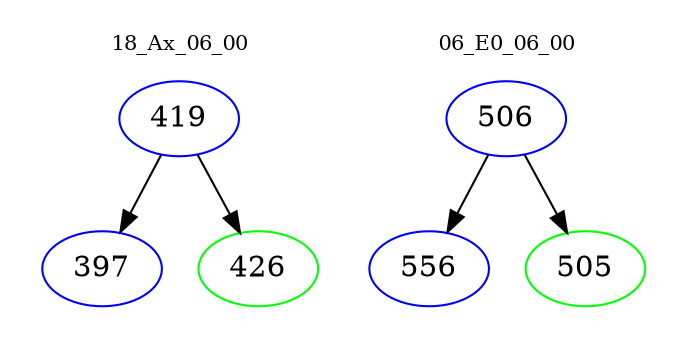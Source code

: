 digraph{
subgraph cluster_0 {
color = white
label = "18_Ax_06_00";
fontsize=10;
T0_419 [label="419", color="blue"]
T0_419 -> T0_397 [color="black"]
T0_397 [label="397", color="blue"]
T0_419 -> T0_426 [color="black"]
T0_426 [label="426", color="green"]
}
subgraph cluster_1 {
color = white
label = "06_E0_06_00";
fontsize=10;
T1_506 [label="506", color="blue"]
T1_506 -> T1_556 [color="black"]
T1_556 [label="556", color="blue"]
T1_506 -> T1_505 [color="black"]
T1_505 [label="505", color="green"]
}
}
